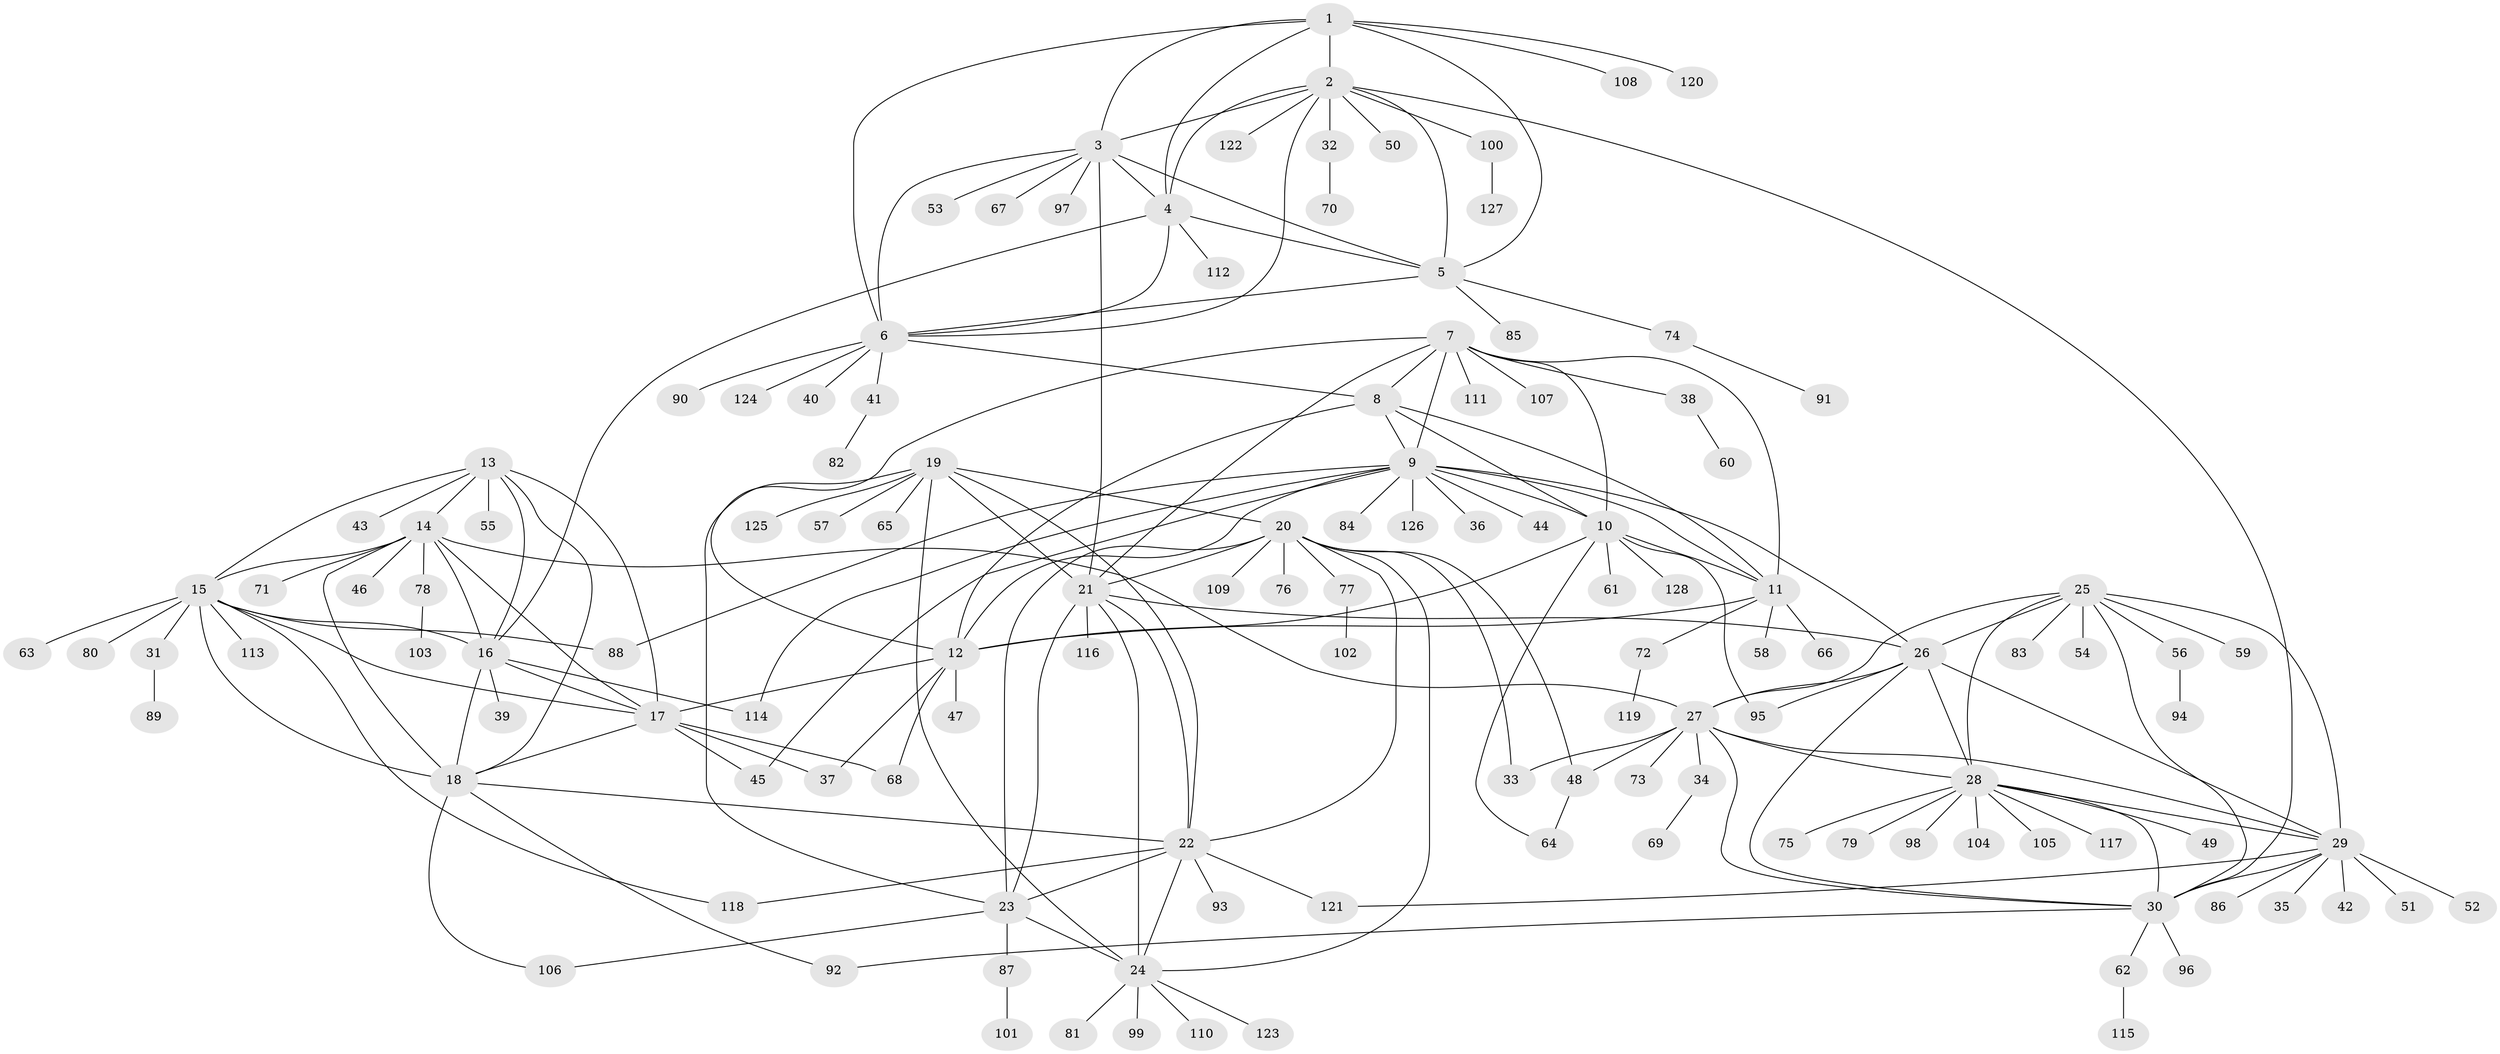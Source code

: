 // coarse degree distribution, {5: 0.02631578947368421, 6: 0.13157894736842105, 1: 0.7105263157894737, 9: 0.05263157894736842, 2: 0.02631578947368421, 7: 0.05263157894736842}
// Generated by graph-tools (version 1.1) at 2025/58/03/04/25 21:58:54]
// undirected, 128 vertices, 196 edges
graph export_dot {
graph [start="1"]
  node [color=gray90,style=filled];
  1;
  2;
  3;
  4;
  5;
  6;
  7;
  8;
  9;
  10;
  11;
  12;
  13;
  14;
  15;
  16;
  17;
  18;
  19;
  20;
  21;
  22;
  23;
  24;
  25;
  26;
  27;
  28;
  29;
  30;
  31;
  32;
  33;
  34;
  35;
  36;
  37;
  38;
  39;
  40;
  41;
  42;
  43;
  44;
  45;
  46;
  47;
  48;
  49;
  50;
  51;
  52;
  53;
  54;
  55;
  56;
  57;
  58;
  59;
  60;
  61;
  62;
  63;
  64;
  65;
  66;
  67;
  68;
  69;
  70;
  71;
  72;
  73;
  74;
  75;
  76;
  77;
  78;
  79;
  80;
  81;
  82;
  83;
  84;
  85;
  86;
  87;
  88;
  89;
  90;
  91;
  92;
  93;
  94;
  95;
  96;
  97;
  98;
  99;
  100;
  101;
  102;
  103;
  104;
  105;
  106;
  107;
  108;
  109;
  110;
  111;
  112;
  113;
  114;
  115;
  116;
  117;
  118;
  119;
  120;
  121;
  122;
  123;
  124;
  125;
  126;
  127;
  128;
  1 -- 2;
  1 -- 3;
  1 -- 4;
  1 -- 5;
  1 -- 6;
  1 -- 108;
  1 -- 120;
  2 -- 3;
  2 -- 4;
  2 -- 5;
  2 -- 6;
  2 -- 30;
  2 -- 32;
  2 -- 50;
  2 -- 100;
  2 -- 122;
  3 -- 4;
  3 -- 5;
  3 -- 6;
  3 -- 21;
  3 -- 53;
  3 -- 67;
  3 -- 97;
  4 -- 5;
  4 -- 6;
  4 -- 16;
  4 -- 112;
  5 -- 6;
  5 -- 74;
  5 -- 85;
  6 -- 8;
  6 -- 40;
  6 -- 41;
  6 -- 90;
  6 -- 124;
  7 -- 8;
  7 -- 9;
  7 -- 10;
  7 -- 11;
  7 -- 12;
  7 -- 21;
  7 -- 38;
  7 -- 107;
  7 -- 111;
  8 -- 9;
  8 -- 10;
  8 -- 11;
  8 -- 12;
  9 -- 10;
  9 -- 11;
  9 -- 12;
  9 -- 26;
  9 -- 36;
  9 -- 44;
  9 -- 45;
  9 -- 84;
  9 -- 88;
  9 -- 114;
  9 -- 126;
  10 -- 11;
  10 -- 12;
  10 -- 61;
  10 -- 64;
  10 -- 95;
  10 -- 128;
  11 -- 12;
  11 -- 58;
  11 -- 66;
  11 -- 72;
  12 -- 17;
  12 -- 37;
  12 -- 47;
  12 -- 68;
  13 -- 14;
  13 -- 15;
  13 -- 16;
  13 -- 17;
  13 -- 18;
  13 -- 43;
  13 -- 55;
  14 -- 15;
  14 -- 16;
  14 -- 17;
  14 -- 18;
  14 -- 27;
  14 -- 46;
  14 -- 71;
  14 -- 78;
  15 -- 16;
  15 -- 17;
  15 -- 18;
  15 -- 31;
  15 -- 63;
  15 -- 80;
  15 -- 88;
  15 -- 113;
  15 -- 118;
  16 -- 17;
  16 -- 18;
  16 -- 39;
  16 -- 114;
  17 -- 18;
  17 -- 37;
  17 -- 45;
  17 -- 68;
  18 -- 22;
  18 -- 92;
  18 -- 106;
  19 -- 20;
  19 -- 21;
  19 -- 22;
  19 -- 23;
  19 -- 24;
  19 -- 57;
  19 -- 65;
  19 -- 125;
  20 -- 21;
  20 -- 22;
  20 -- 23;
  20 -- 24;
  20 -- 33;
  20 -- 48;
  20 -- 76;
  20 -- 77;
  20 -- 109;
  21 -- 22;
  21 -- 23;
  21 -- 24;
  21 -- 26;
  21 -- 116;
  22 -- 23;
  22 -- 24;
  22 -- 93;
  22 -- 118;
  22 -- 121;
  23 -- 24;
  23 -- 87;
  23 -- 106;
  24 -- 81;
  24 -- 99;
  24 -- 110;
  24 -- 123;
  25 -- 26;
  25 -- 27;
  25 -- 28;
  25 -- 29;
  25 -- 30;
  25 -- 54;
  25 -- 56;
  25 -- 59;
  25 -- 83;
  26 -- 27;
  26 -- 28;
  26 -- 29;
  26 -- 30;
  26 -- 95;
  27 -- 28;
  27 -- 29;
  27 -- 30;
  27 -- 33;
  27 -- 34;
  27 -- 48;
  27 -- 73;
  28 -- 29;
  28 -- 30;
  28 -- 49;
  28 -- 75;
  28 -- 79;
  28 -- 98;
  28 -- 104;
  28 -- 105;
  28 -- 117;
  29 -- 30;
  29 -- 35;
  29 -- 42;
  29 -- 51;
  29 -- 52;
  29 -- 86;
  29 -- 121;
  30 -- 62;
  30 -- 92;
  30 -- 96;
  31 -- 89;
  32 -- 70;
  34 -- 69;
  38 -- 60;
  41 -- 82;
  48 -- 64;
  56 -- 94;
  62 -- 115;
  72 -- 119;
  74 -- 91;
  77 -- 102;
  78 -- 103;
  87 -- 101;
  100 -- 127;
}
